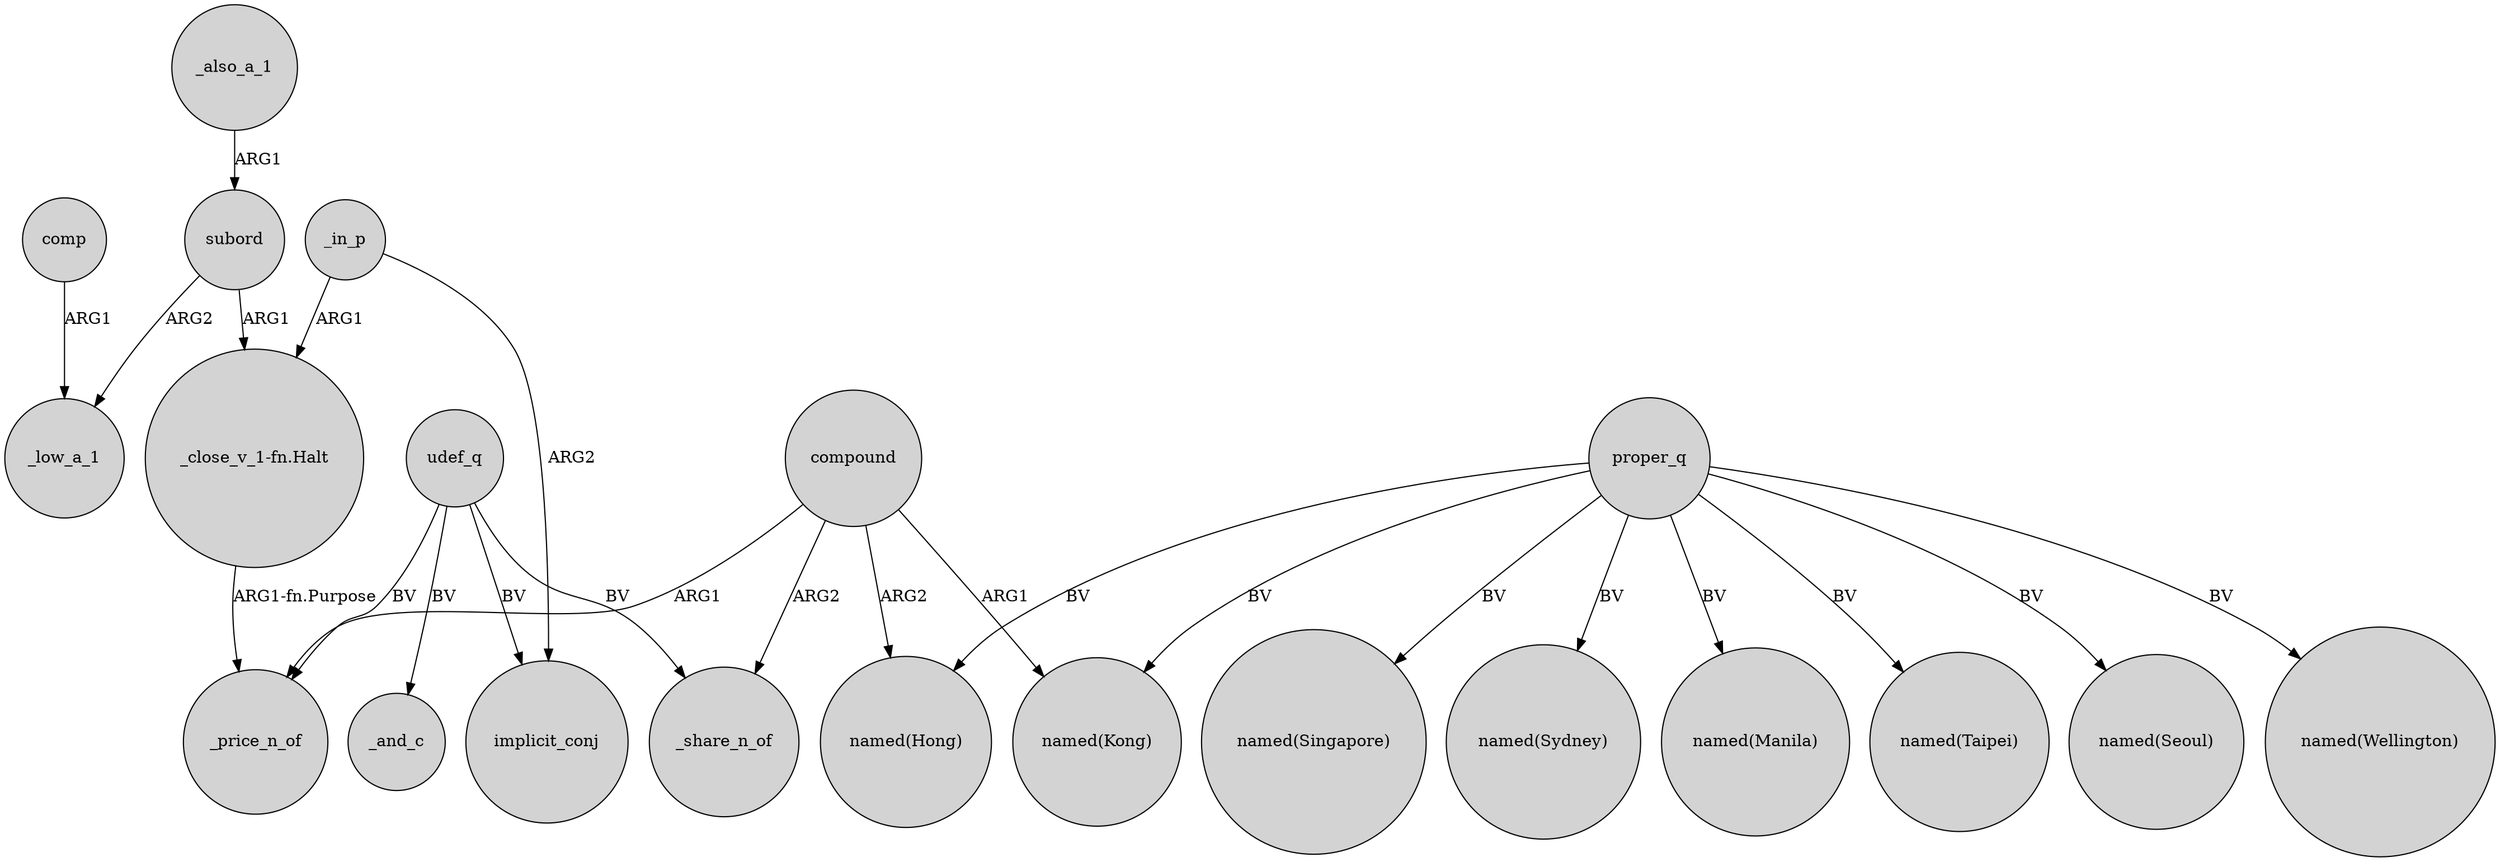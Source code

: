 digraph {
	node [shape=circle style=filled]
	comp -> _low_a_1 [label=ARG1]
	_in_p -> "_close_v_1-fn.Halt" [label=ARG1]
	udef_q -> _price_n_of [label=BV]
	_in_p -> implicit_conj [label=ARG2]
	subord -> "_close_v_1-fn.Halt" [label=ARG1]
	udef_q -> _and_c [label=BV]
	proper_q -> "named(Wellington)" [label=BV]
	proper_q -> "named(Singapore)" [label=BV]
	_also_a_1 -> subord [label=ARG1]
	proper_q -> "named(Sydney)" [label=BV]
	proper_q -> "named(Manila)" [label=BV]
	proper_q -> "named(Taipei)" [label=BV]
	proper_q -> "named(Kong)" [label=BV]
	udef_q -> _share_n_of [label=BV]
	compound -> "named(Hong)" [label=ARG2]
	compound -> "named(Kong)" [label=ARG1]
	compound -> _share_n_of [label=ARG2]
	subord -> _low_a_1 [label=ARG2]
	"_close_v_1-fn.Halt" -> _price_n_of [label="ARG1-fn.Purpose"]
	proper_q -> "named(Hong)" [label=BV]
	compound -> _price_n_of [label=ARG1]
	proper_q -> "named(Seoul)" [label=BV]
	udef_q -> implicit_conj [label=BV]
}
